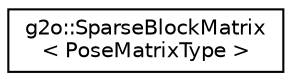 digraph "Graphical Class Hierarchy"
{
  edge [fontname="Helvetica",fontsize="10",labelfontname="Helvetica",labelfontsize="10"];
  node [fontname="Helvetica",fontsize="10",shape=record];
  rankdir="LR";
  Node0 [label="g2o::SparseBlockMatrix\l\< PoseMatrixType \>",height=0.2,width=0.4,color="black", fillcolor="white", style="filled",URL="$classg2o_1_1_sparse_block_matrix.html"];
}
